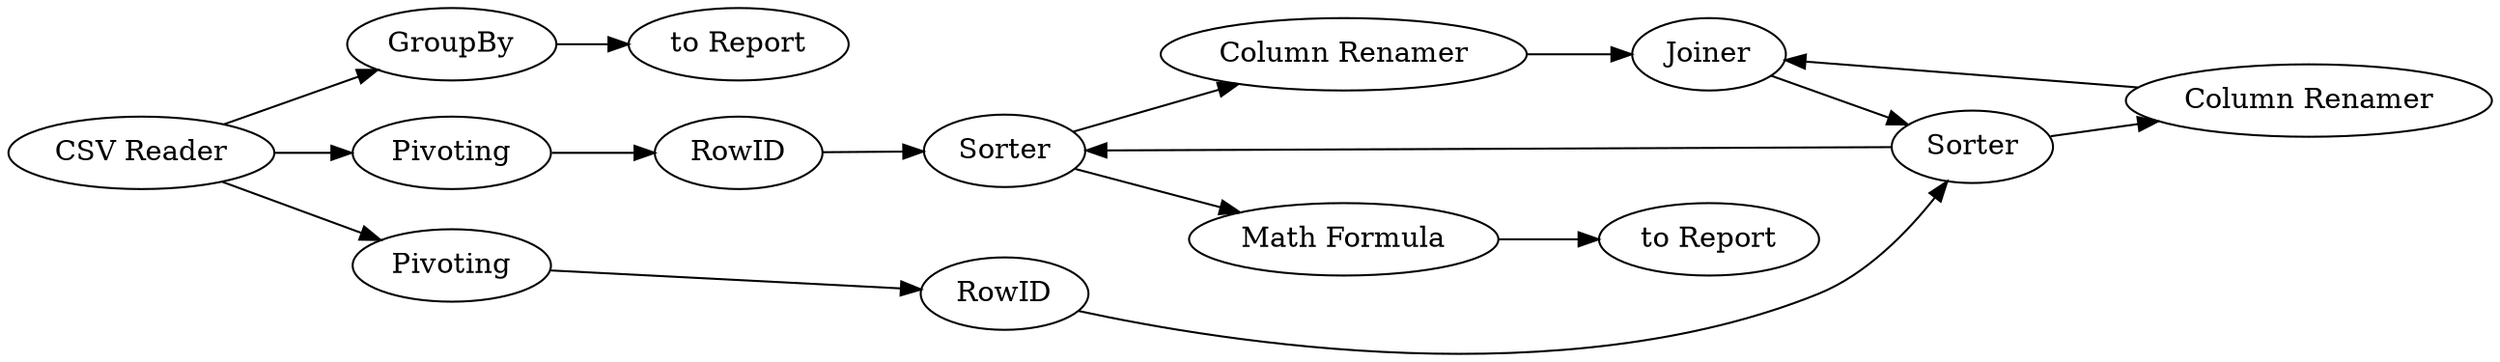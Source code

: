 digraph {
	3 [label=GroupBy]
	8 [label="to Report"]
	16 [label="Math Formula"]
	17 [label="Math Formula"]
	18 [label="Math Formula"]
	15 [label="to Report"]
	16 [label=Sorter]
	17 [label=Sorter]
	19 [label=Pivoting]
	20 [label=Pivoting]
	21 [label=RowID]
	22 [label=RowID]
	33 [label="CSV Reader"]
	34 [label=Joiner]
	35 [label="Column Renamer"]
	36 [label="Column Renamer"]
	16 -> 17
	17 -> 18
	3 -> 8
	18 -> 15
	16 -> 35
	17 -> 36
	19 -> 22
	20 -> 21
	21 -> 16
	22 -> 17
	33 -> 3
	33 -> 19
	33 -> 20
	34 -> 16
	35 -> 34
	36 -> 34
	rankdir=LR
}

